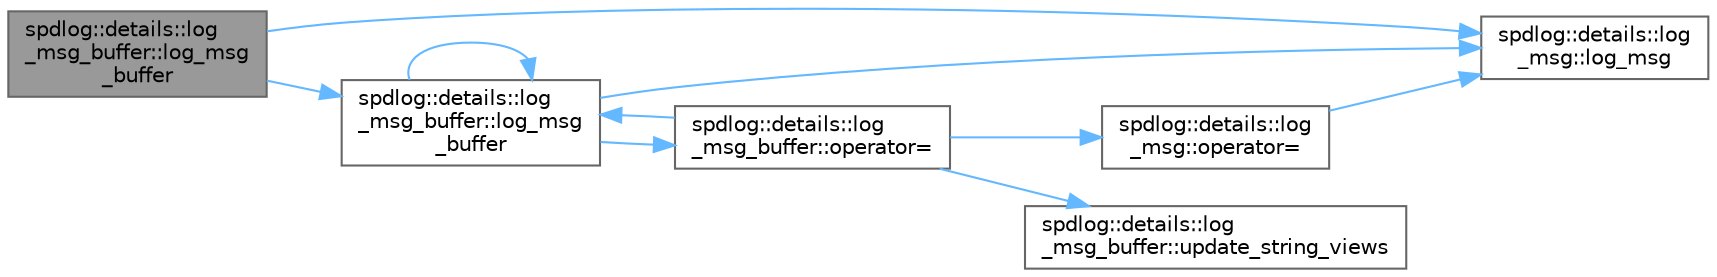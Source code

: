 digraph "spdlog::details::log_msg_buffer::log_msg_buffer"
{
 // LATEX_PDF_SIZE
  bgcolor="transparent";
  edge [fontname=Helvetica,fontsize=10,labelfontname=Helvetica,labelfontsize=10];
  node [fontname=Helvetica,fontsize=10,shape=box,height=0.2,width=0.4];
  rankdir="LR";
  Node1 [id="Node000001",label="spdlog::details::log\l_msg_buffer::log_msg\l_buffer",height=0.2,width=0.4,color="gray40", fillcolor="grey60", style="filled", fontcolor="black",tooltip=" "];
  Node1 -> Node2 [id="edge1_Node000001_Node000002",color="steelblue1",style="solid",tooltip=" "];
  Node2 [id="Node000002",label="spdlog::details::log\l_msg::log_msg",height=0.2,width=0.4,color="grey40", fillcolor="white", style="filled",URL="$structspdlog_1_1details_1_1log__msg.html#af1ec7119f1b0ce74732795837bc24300",tooltip=" "];
  Node1 -> Node3 [id="edge2_Node000001_Node000003",color="steelblue1",style="solid",tooltip=" "];
  Node3 [id="Node000003",label="spdlog::details::log\l_msg_buffer::log_msg\l_buffer",height=0.2,width=0.4,color="grey40", fillcolor="white", style="filled",URL="$classspdlog_1_1details_1_1log__msg__buffer.html#add63f59b45e3ef51fecc17ae4dafa358",tooltip=" "];
  Node3 -> Node2 [id="edge3_Node000003_Node000002",color="steelblue1",style="solid",tooltip=" "];
  Node3 -> Node3 [id="edge4_Node000003_Node000003",color="steelblue1",style="solid",tooltip=" "];
  Node3 -> Node4 [id="edge5_Node000003_Node000004",color="steelblue1",style="solid",tooltip=" "];
  Node4 [id="Node000004",label="spdlog::details::log\l_msg_buffer::operator=",height=0.2,width=0.4,color="grey40", fillcolor="white", style="filled",URL="$classspdlog_1_1details_1_1log__msg__buffer.html#a37ce73906d0ff8d28fc88e0c99bd8a83",tooltip=" "];
  Node4 -> Node3 [id="edge6_Node000004_Node000003",color="steelblue1",style="solid",tooltip=" "];
  Node4 -> Node5 [id="edge7_Node000004_Node000005",color="steelblue1",style="solid",tooltip=" "];
  Node5 [id="Node000005",label="spdlog::details::log\l_msg::operator=",height=0.2,width=0.4,color="grey40", fillcolor="white", style="filled",URL="$structspdlog_1_1details_1_1log__msg.html#a02fb28b2082b1627699c52e68874cce2",tooltip=" "];
  Node5 -> Node2 [id="edge8_Node000005_Node000002",color="steelblue1",style="solid",tooltip=" "];
  Node4 -> Node6 [id="edge9_Node000004_Node000006",color="steelblue1",style="solid",tooltip=" "];
  Node6 [id="Node000006",label="spdlog::details::log\l_msg_buffer::update_string_views",height=0.2,width=0.4,color="grey40", fillcolor="white", style="filled",URL="$classspdlog_1_1details_1_1log__msg__buffer.html#ab3b0df56c660e971d4ee8662be62f0bf",tooltip=" "];
}
